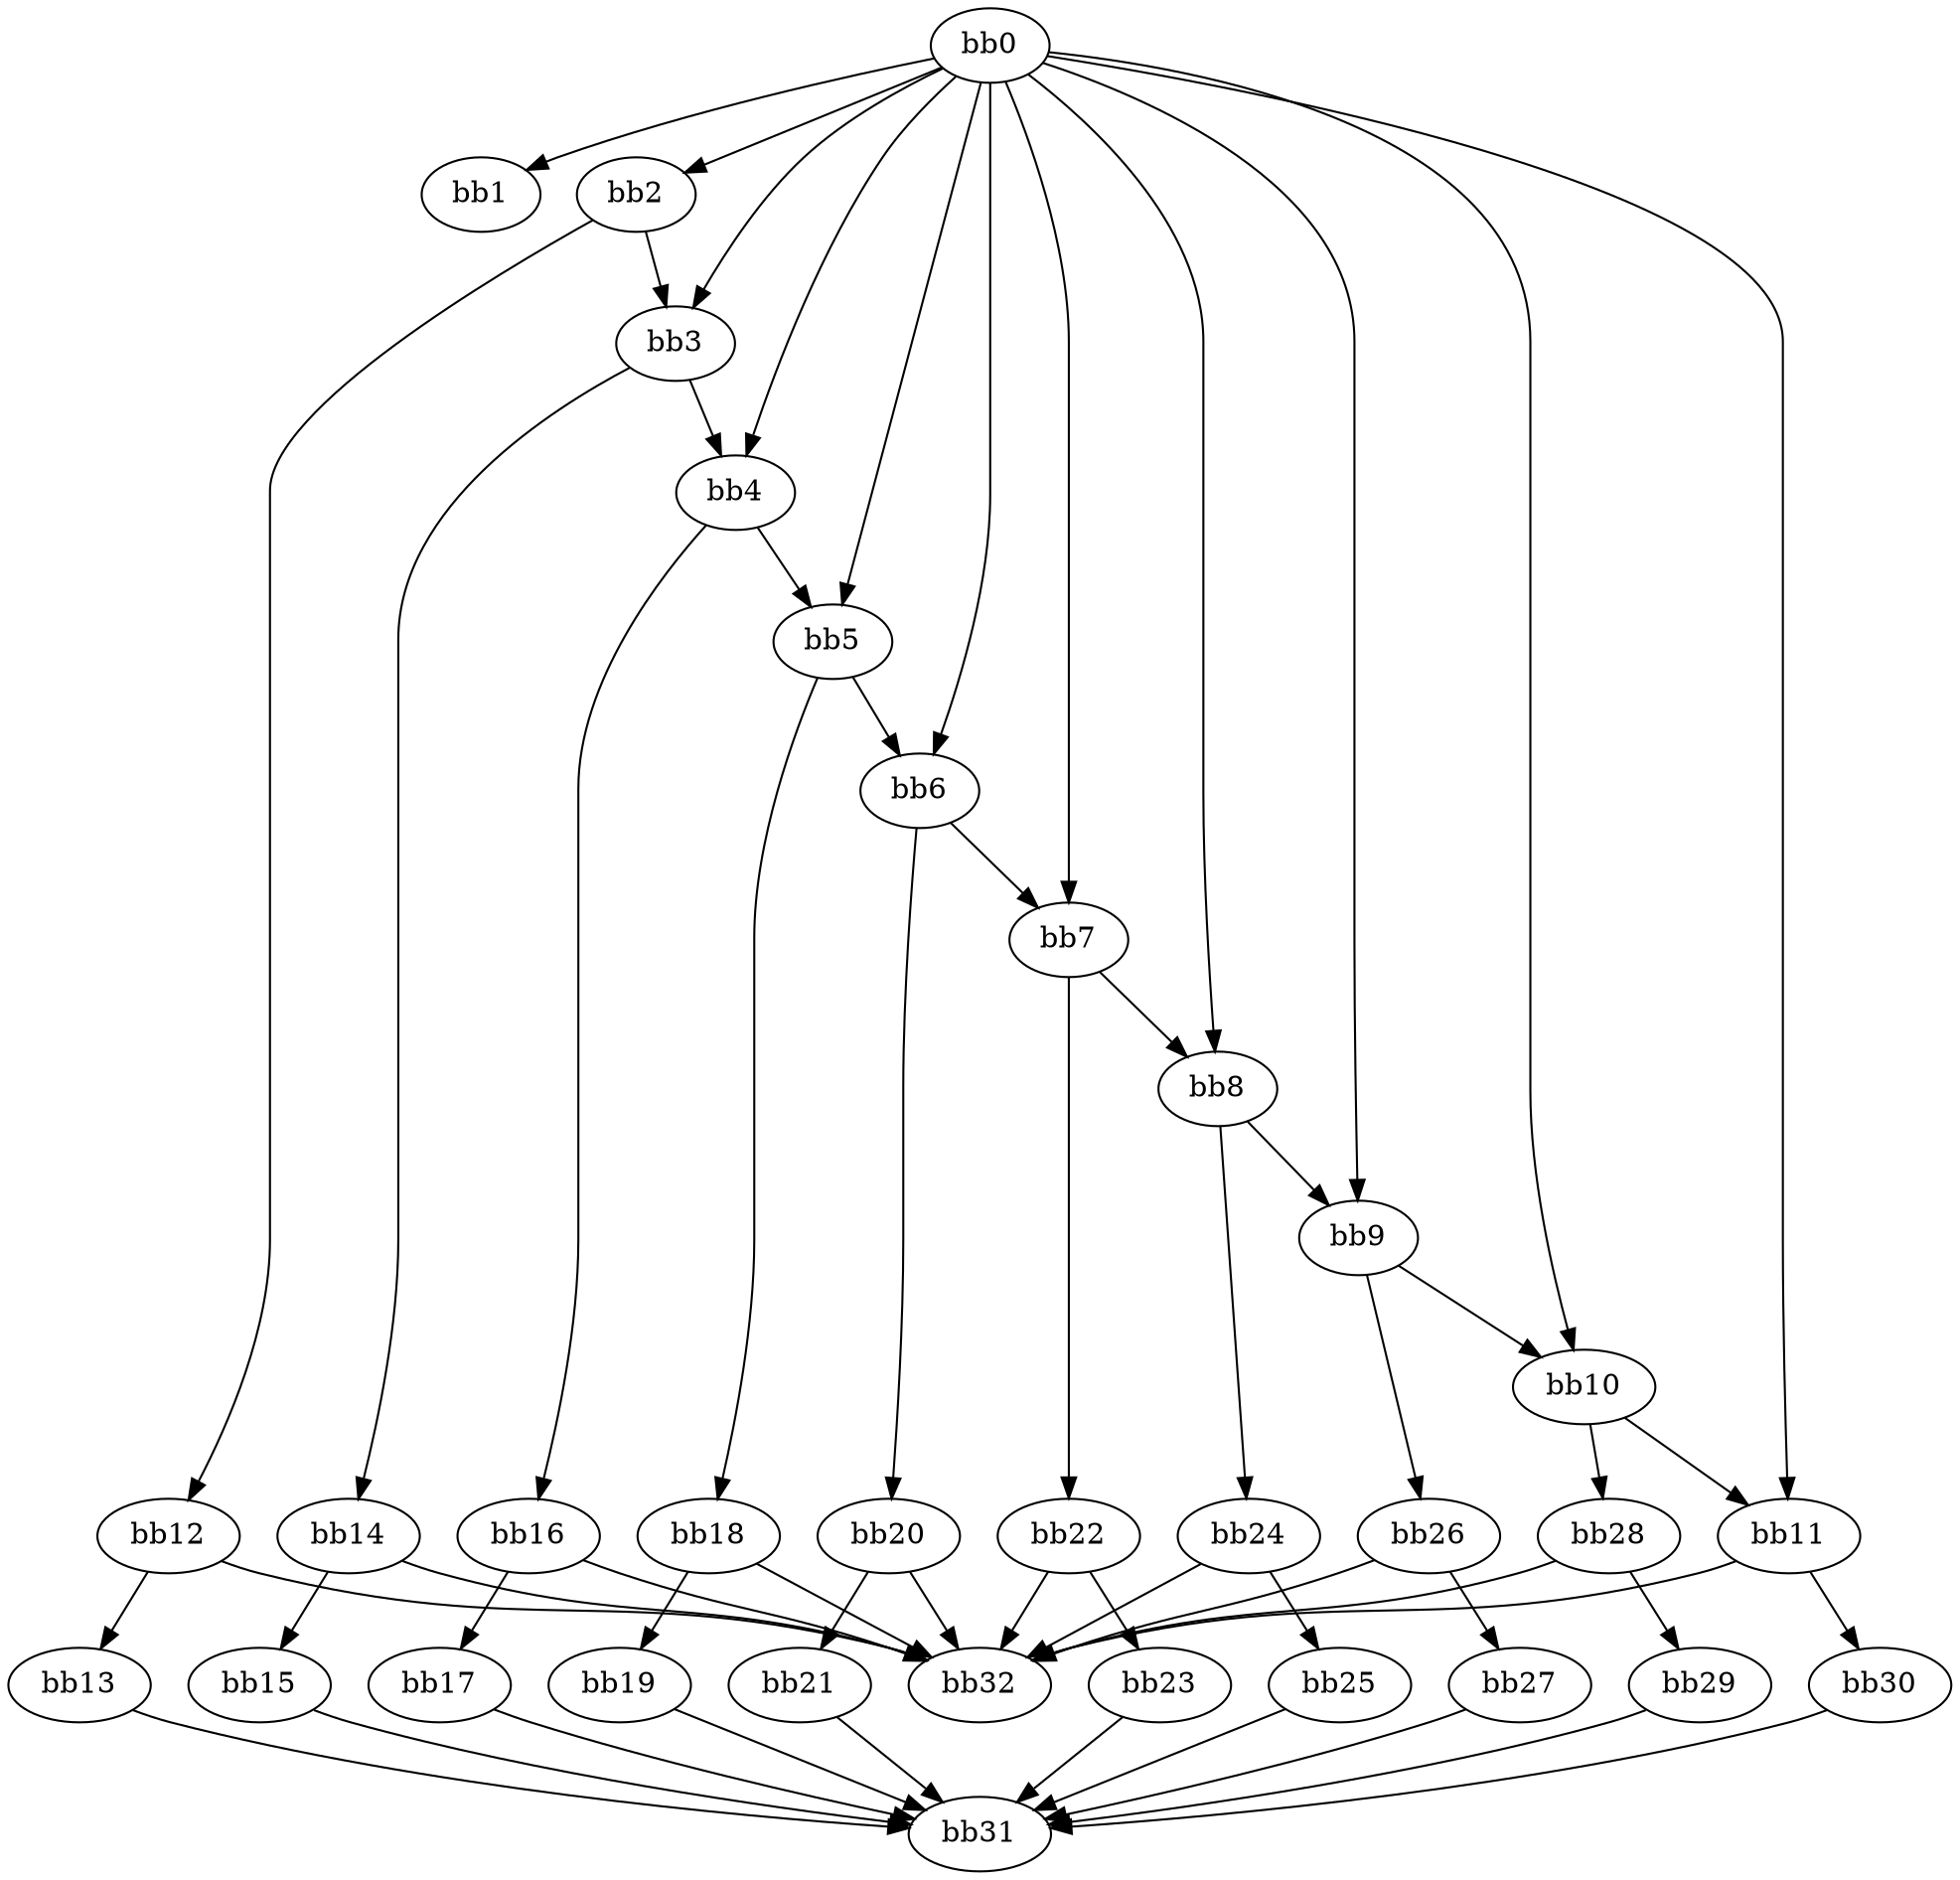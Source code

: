 digraph {
    0 [ label = "bb0\l" ]
    1 [ label = "bb1\l" ]
    2 [ label = "bb2\l" ]
    3 [ label = "bb3\l" ]
    4 [ label = "bb4\l" ]
    5 [ label = "bb5\l" ]
    6 [ label = "bb6\l" ]
    7 [ label = "bb7\l" ]
    8 [ label = "bb8\l" ]
    9 [ label = "bb9\l" ]
    10 [ label = "bb10\l" ]
    11 [ label = "bb11\l" ]
    12 [ label = "bb12\l" ]
    13 [ label = "bb13\l" ]
    14 [ label = "bb14\l" ]
    15 [ label = "bb15\l" ]
    16 [ label = "bb16\l" ]
    17 [ label = "bb17\l" ]
    18 [ label = "bb18\l" ]
    19 [ label = "bb19\l" ]
    20 [ label = "bb20\l" ]
    21 [ label = "bb21\l" ]
    22 [ label = "bb22\l" ]
    23 [ label = "bb23\l" ]
    24 [ label = "bb24\l" ]
    25 [ label = "bb25\l" ]
    26 [ label = "bb26\l" ]
    27 [ label = "bb27\l" ]
    28 [ label = "bb28\l" ]
    29 [ label = "bb29\l" ]
    30 [ label = "bb30\l" ]
    31 [ label = "bb31\l" ]
    32 [ label = "bb32\l" ]
    0 -> 1 [ ]
    0 -> 2 [ ]
    0 -> 3 [ ]
    0 -> 4 [ ]
    0 -> 5 [ ]
    0 -> 6 [ ]
    0 -> 7 [ ]
    0 -> 8 [ ]
    0 -> 9 [ ]
    0 -> 10 [ ]
    0 -> 11 [ ]
    2 -> 3 [ ]
    2 -> 12 [ ]
    3 -> 4 [ ]
    3 -> 14 [ ]
    4 -> 5 [ ]
    4 -> 16 [ ]
    5 -> 6 [ ]
    5 -> 18 [ ]
    6 -> 7 [ ]
    6 -> 20 [ ]
    7 -> 8 [ ]
    7 -> 22 [ ]
    8 -> 9 [ ]
    8 -> 24 [ ]
    9 -> 10 [ ]
    9 -> 26 [ ]
    10 -> 11 [ ]
    10 -> 28 [ ]
    11 -> 30 [ ]
    11 -> 32 [ ]
    12 -> 13 [ ]
    12 -> 32 [ ]
    13 -> 31 [ ]
    14 -> 15 [ ]
    14 -> 32 [ ]
    15 -> 31 [ ]
    16 -> 17 [ ]
    16 -> 32 [ ]
    17 -> 31 [ ]
    18 -> 19 [ ]
    18 -> 32 [ ]
    19 -> 31 [ ]
    20 -> 21 [ ]
    20 -> 32 [ ]
    21 -> 31 [ ]
    22 -> 23 [ ]
    22 -> 32 [ ]
    23 -> 31 [ ]
    24 -> 25 [ ]
    24 -> 32 [ ]
    25 -> 31 [ ]
    26 -> 27 [ ]
    26 -> 32 [ ]
    27 -> 31 [ ]
    28 -> 29 [ ]
    28 -> 32 [ ]
    29 -> 31 [ ]
    30 -> 31 [ ]
}

